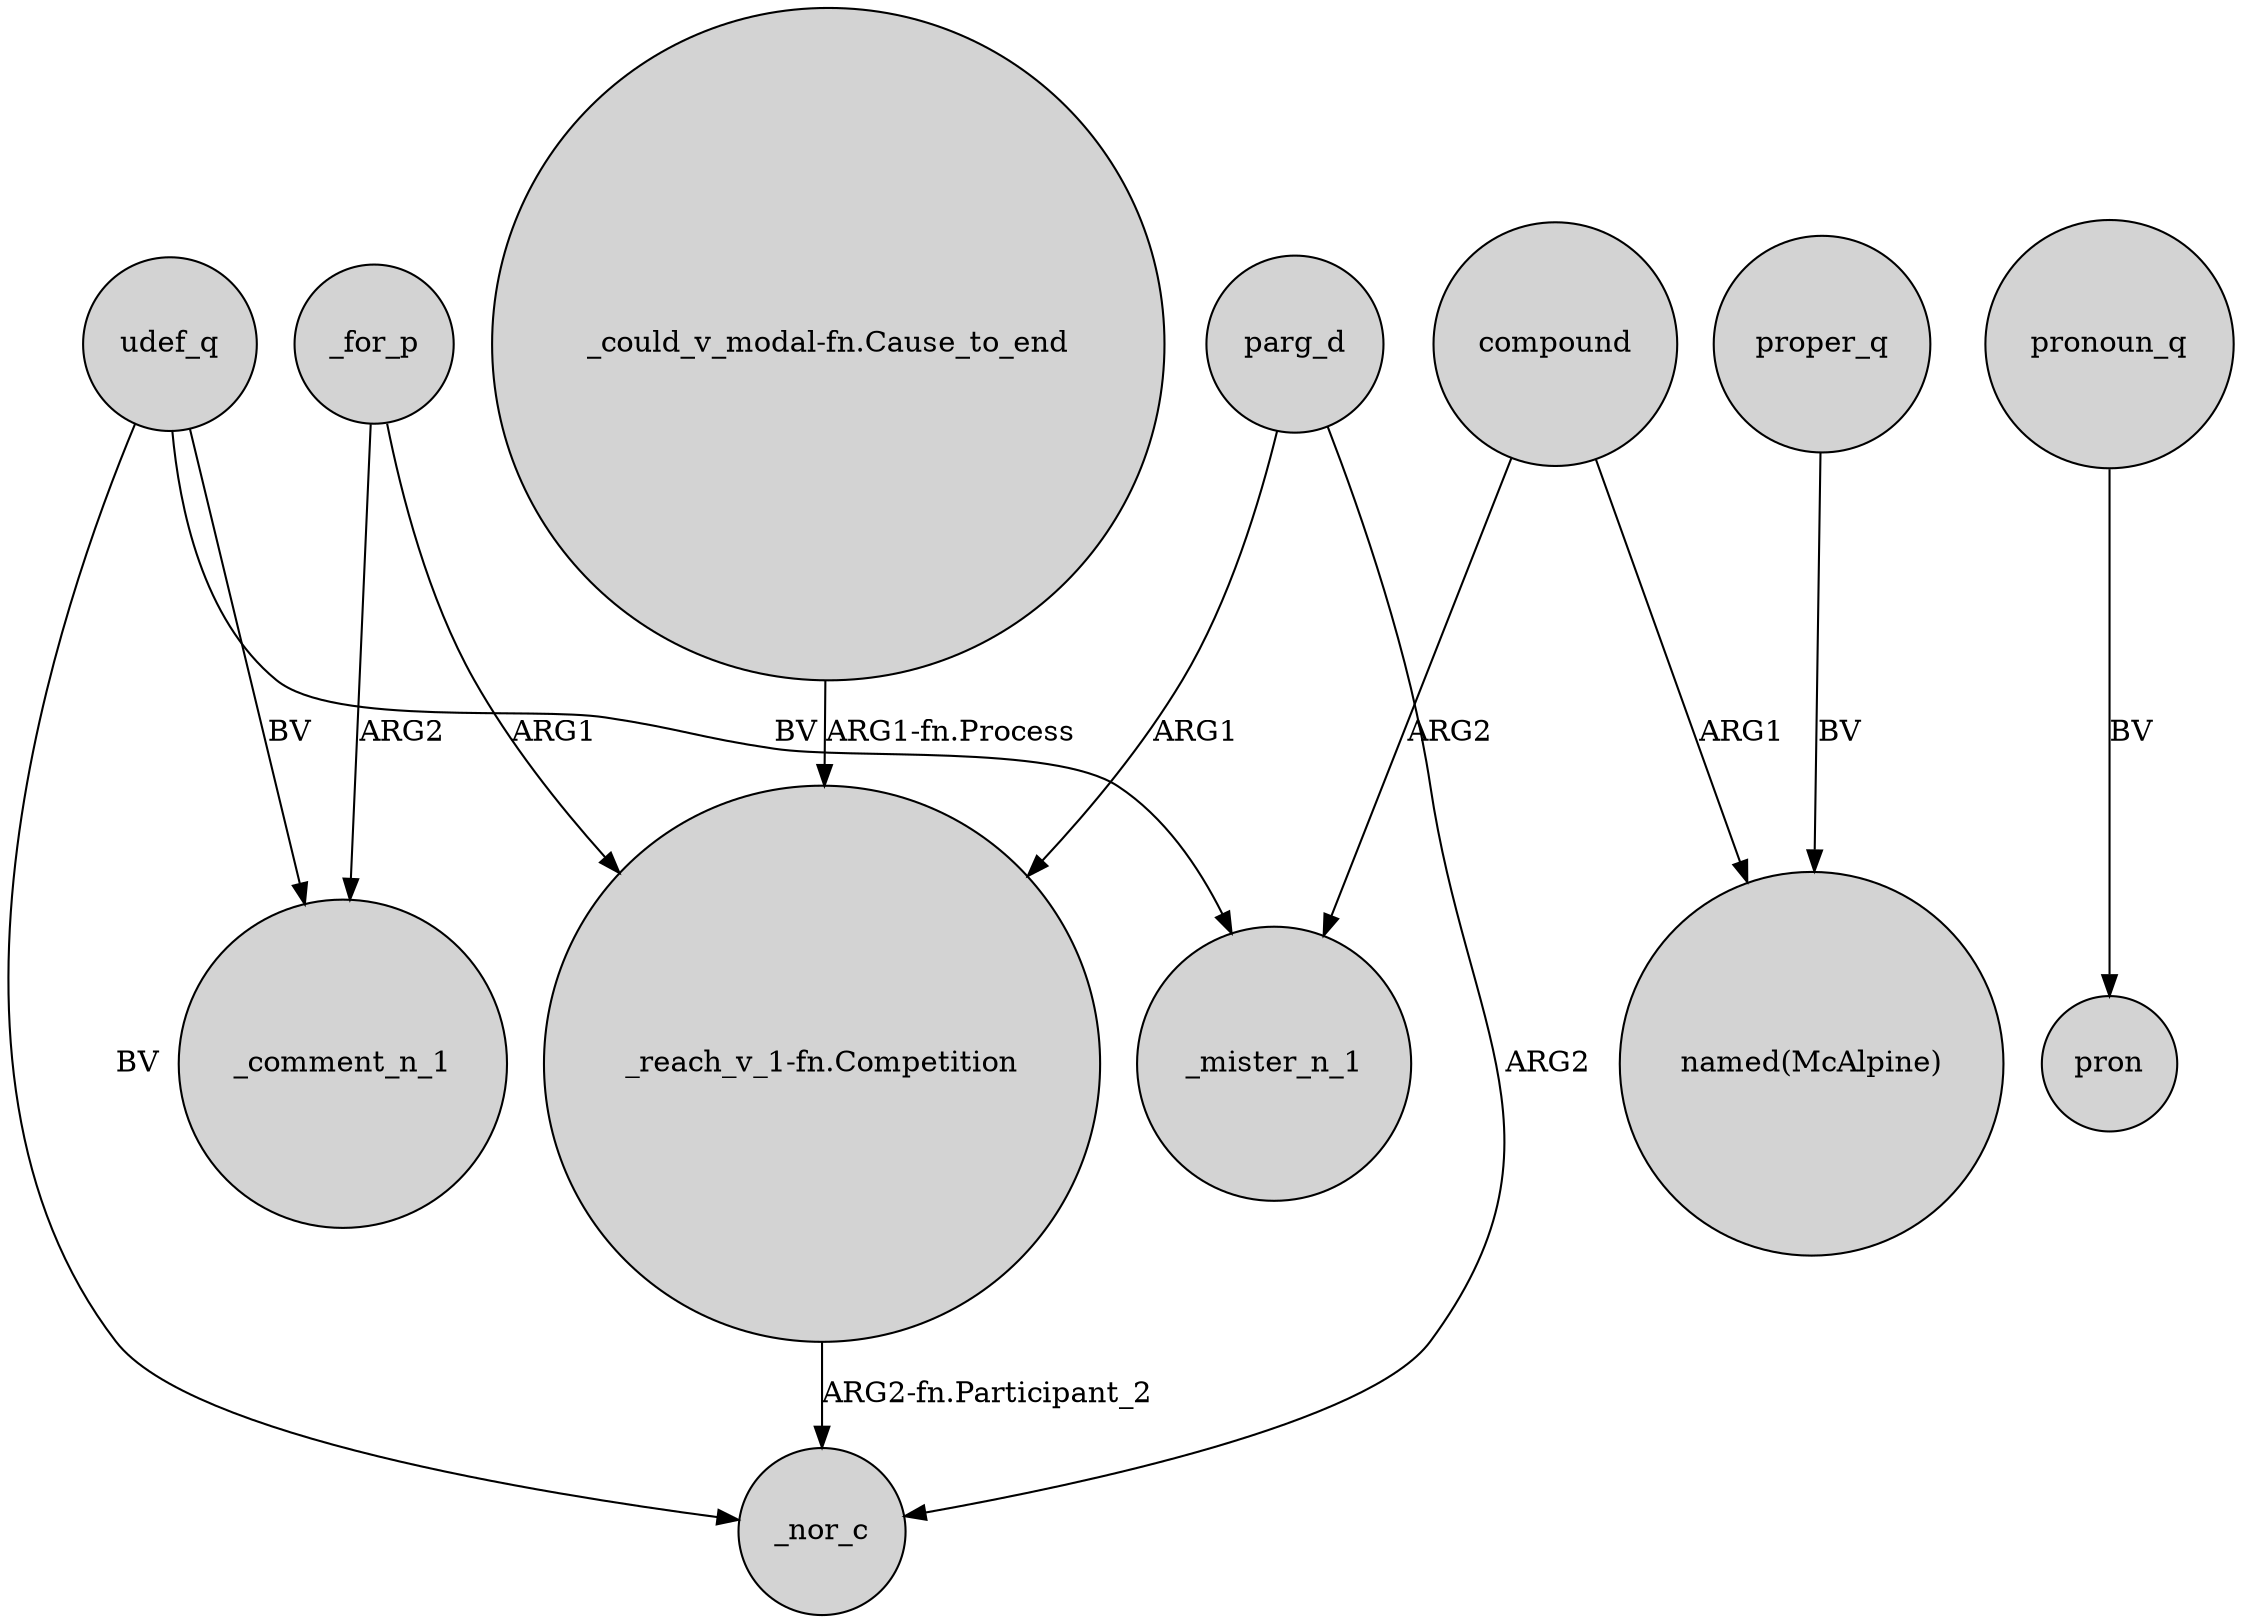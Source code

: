 digraph {
	node [shape=circle style=filled]
	udef_q -> _comment_n_1 [label=BV]
	pronoun_q -> pron [label=BV]
	proper_q -> "named(McAlpine)" [label=BV]
	_for_p -> "_reach_v_1-fn.Competition" [label=ARG1]
	"_could_v_modal-fn.Cause_to_end" -> "_reach_v_1-fn.Competition" [label="ARG1-fn.Process"]
	_for_p -> _comment_n_1 [label=ARG2]
	compound -> _mister_n_1 [label=ARG2]
	"_reach_v_1-fn.Competition" -> _nor_c [label="ARG2-fn.Participant_2"]
	compound -> "named(McAlpine)" [label=ARG1]
	parg_d -> _nor_c [label=ARG2]
	udef_q -> _mister_n_1 [label=BV]
	udef_q -> _nor_c [label=BV]
	parg_d -> "_reach_v_1-fn.Competition" [label=ARG1]
}
